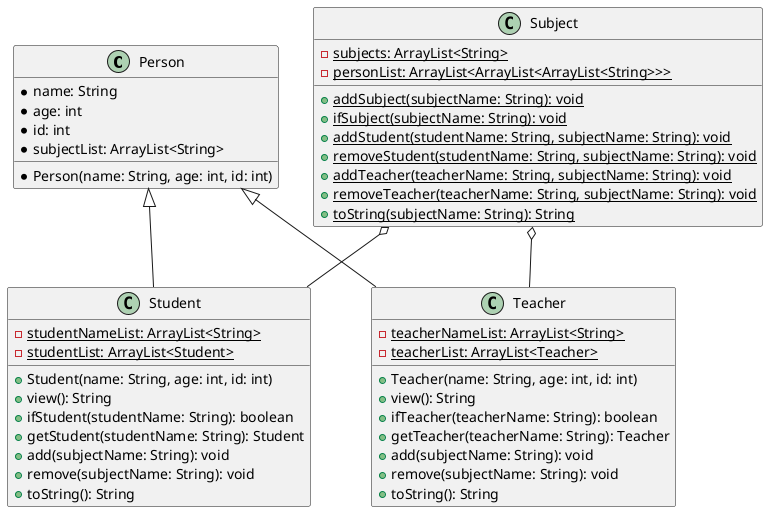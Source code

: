 @startuml Subject
class Person {
    * name: String
    * age: int
    * id: int
    * subjectList: ArrayList<String>
    * Person(name: String, age: int, id: int)
}
class Student {
    - {static} studentNameList: ArrayList<String>
    - {static} studentList: ArrayList<Student>
    + Student(name: String, age: int, id: int)
    + view(): String
    + ifStudent(studentName: String): boolean
    + getStudent(studentName: String): Student
    + add(subjectName: String): void
    + remove(subjectName: String): void
    + toString(): String
}
Person <|-- Student
class Teacher {
    - {static} teacherNameList: ArrayList<String>
    - {static} teacherList: ArrayList<Teacher>
    + Teacher(name: String, age: int, id: int)
    + view(): String
    + ifTeacher(teacherName: String): boolean
    + getTeacher(teacherName: String): Teacher
    + add(subjectName: String): void
    + remove(subjectName: String): void
    + toString(): String
}
Person <|-- Teacher
class Subject {
    - {static} subjects: ArrayList<String>
    - {static} personList: ArrayList<ArrayList<ArrayList<String>>>
    + {static} addSubject(subjectName: String): void
    + {static} ifSubject(subjectName: String): void
    + {static} addStudent(studentName: String, subjectName: String): void
    + {static} removeStudent(studentName: String, subjectName: String): void
    + {static} addTeacher(teacherName: String, subjectName: String): void
    + {static} removeTeacher(teacherName: String, subjectName: String): void
    + {static} toString(subjectName: String): String
}
Subject o-- Student
Subject o-- Teacher
@enduml